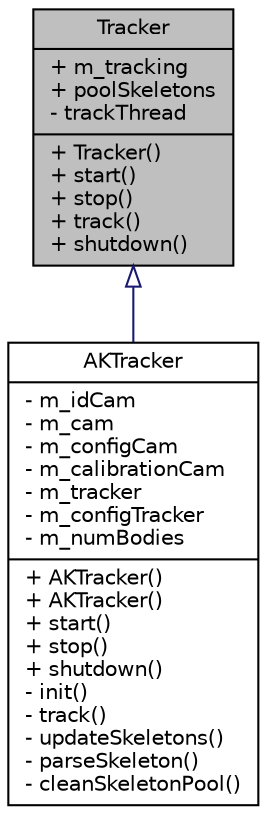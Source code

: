 digraph "Tracker"
{
 // LATEX_PDF_SIZE
  edge [fontname="Helvetica",fontsize="10",labelfontname="Helvetica",labelfontsize="10"];
  node [fontname="Helvetica",fontsize="10",shape=record];
  Node1 [label="{Tracker\n|+ m_tracking\l+ poolSkeletons\l- trackThread\l|+ Tracker()\l+ start()\l+ stop()\l+ track()\l+ shutdown()\l}",height=0.2,width=0.4,color="black", fillcolor="grey75", style="filled", fontcolor="black",tooltip="Prototype class for implemetation - holds virtual methods."];
  Node1 -> Node2 [dir="back",color="midnightblue",fontsize="10",style="solid",arrowtail="onormal",fontname="Helvetica"];
  Node2 [label="{AKTracker\n|- m_idCam\l- m_cam\l- m_configCam\l- m_calibrationCam\l- m_tracker\l- m_configTracker\l- m_numBodies\l|+ AKTracker()\l+ AKTracker()\l+ start()\l+ stop()\l+ shutdown()\l- init()\l- track()\l- updateSkeletons()\l- parseSkeleton()\l- cleanSkeletonPool()\l}",height=0.2,width=0.4,color="black", fillcolor="white", style="filled",URL="$class_a_k_tracker.html",tooltip="Manages Azure Kinect Body Tracking."];
}
